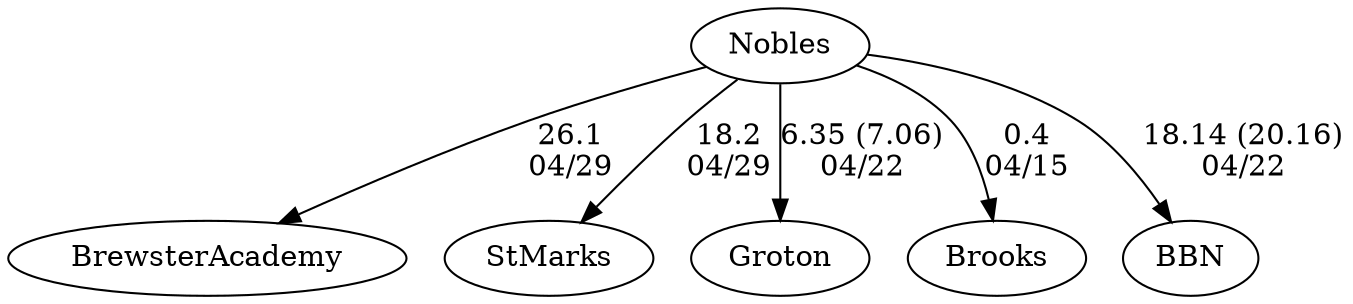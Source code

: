 digraph boys1foursNobles {Nobles [URL="boys1foursNoblesNobles.html"];BrewsterAcademy [URL="boys1foursNoblesBrewsterAcademy.html"];StMarks [URL="boys1foursNoblesStMarks.html"];Groton [URL="boys1foursNoblesGroton.html"];Brooks [URL="boys1foursNoblesBrooks.html"];BBN [URL="boys1foursNoblesBBN.html"];Nobles -> Brooks[label="0.4
04/15", weight="100", tooltip="NEIRA Boys & Girls Fours,Brooks vs. Nobles			
Distance: 1500 Conditions: Moderate headwind throughout (5-8 mph) with some variability from race to race. Light chop. Comments: A beautiful day for early-spring racing. Thanks to a flexible, enthusiastic and impressive Nobles squad for making the trip up to Brooks. Good, clean racing across the board. Note that B4 and B5 were both started with their sterns on the starting line. 
Good luck Nobles on your season.
None", URL="http://www.row2k.com/results/resultspage.cfm?UID=6A52C3E2752BC9A886C53C3D6E7D2794&cat=5", random="random"]; 
Nobles -> Groton[label="6.35 (7.06)
04/22", weight="94", tooltip="NEIRA Boys Fours,BB&N boys vs Groton, Nobles			
Distance: 1350m Conditions: moderate cross from port, slightly head
Coming from Cambridge meant course was sheltered and had mostly flat water Comments: BB&Ns 4th boat popped an oarlock and lost the oar at about 750m down, forcing them to come to a complete stop to replace the oar before continuing
None", URL="http://www.row2k.com/results/resultspage.cfm?UID=5ADF955E3E04E3F90ADAD1AA29C35140&cat=1", random="random"]; 
Nobles -> BBN[label="18.14 (20.16)
04/22", weight="82", tooltip="NEIRA Boys Fours,BB&N boys vs Groton, Nobles			
Distance: 1350m Conditions: moderate cross from port, slightly head
Coming from Cambridge meant course was sheltered and had mostly flat water Comments: BB&Ns 4th boat popped an oarlock and lost the oar at about 750m down, forcing them to come to a complete stop to replace the oar before continuing
None", URL="http://www.row2k.com/results/resultspage.cfm?UID=5ADF955E3E04E3F90ADAD1AA29C35140&cat=1", random="random"]; 
Nobles -> StMarks[label="18.2
04/29", weight="82", tooltip="NEIRA Boys & Girls Fours,St. Marks vs. Nobles, Brewster & NCDS			
Distance: 1500m Conditions: Great conditions on Lake Q - 8-10mph crosswind at beginning of races, tapering to 6-8mph by end of the racing. Very nice water. Comments: Races were started within 10m of the line (before or after), except for G1 which was over a boat length over the line. Thank you to all the visiting coaches who helped on the water today with timing and marshaling. The rain held off and we had a great afternoon of racing.
None", URL="http://www.row2k.com/results/resultspage.cfm?UID=ECC2D848FD3B652027FAF8EF8C359ADE&cat=5", random="random"]; 
Nobles -> BrewsterAcademy[label="26.1
04/29", weight="74", tooltip="NEIRA Boys & Girls Fours,St. Marks vs. Nobles, Brewster & NCDS			
Distance: 1500m Conditions: Great conditions on Lake Q - 8-10mph crosswind at beginning of races, tapering to 6-8mph by end of the racing. Very nice water. Comments: Races were started within 10m of the line (before or after), except for G1 which was over a boat length over the line. Thank you to all the visiting coaches who helped on the water today with timing and marshaling. The rain held off and we had a great afternoon of racing.
None", URL="http://www.row2k.com/results/resultspage.cfm?UID=ECC2D848FD3B652027FAF8EF8C359ADE&cat=5", random="random"]}